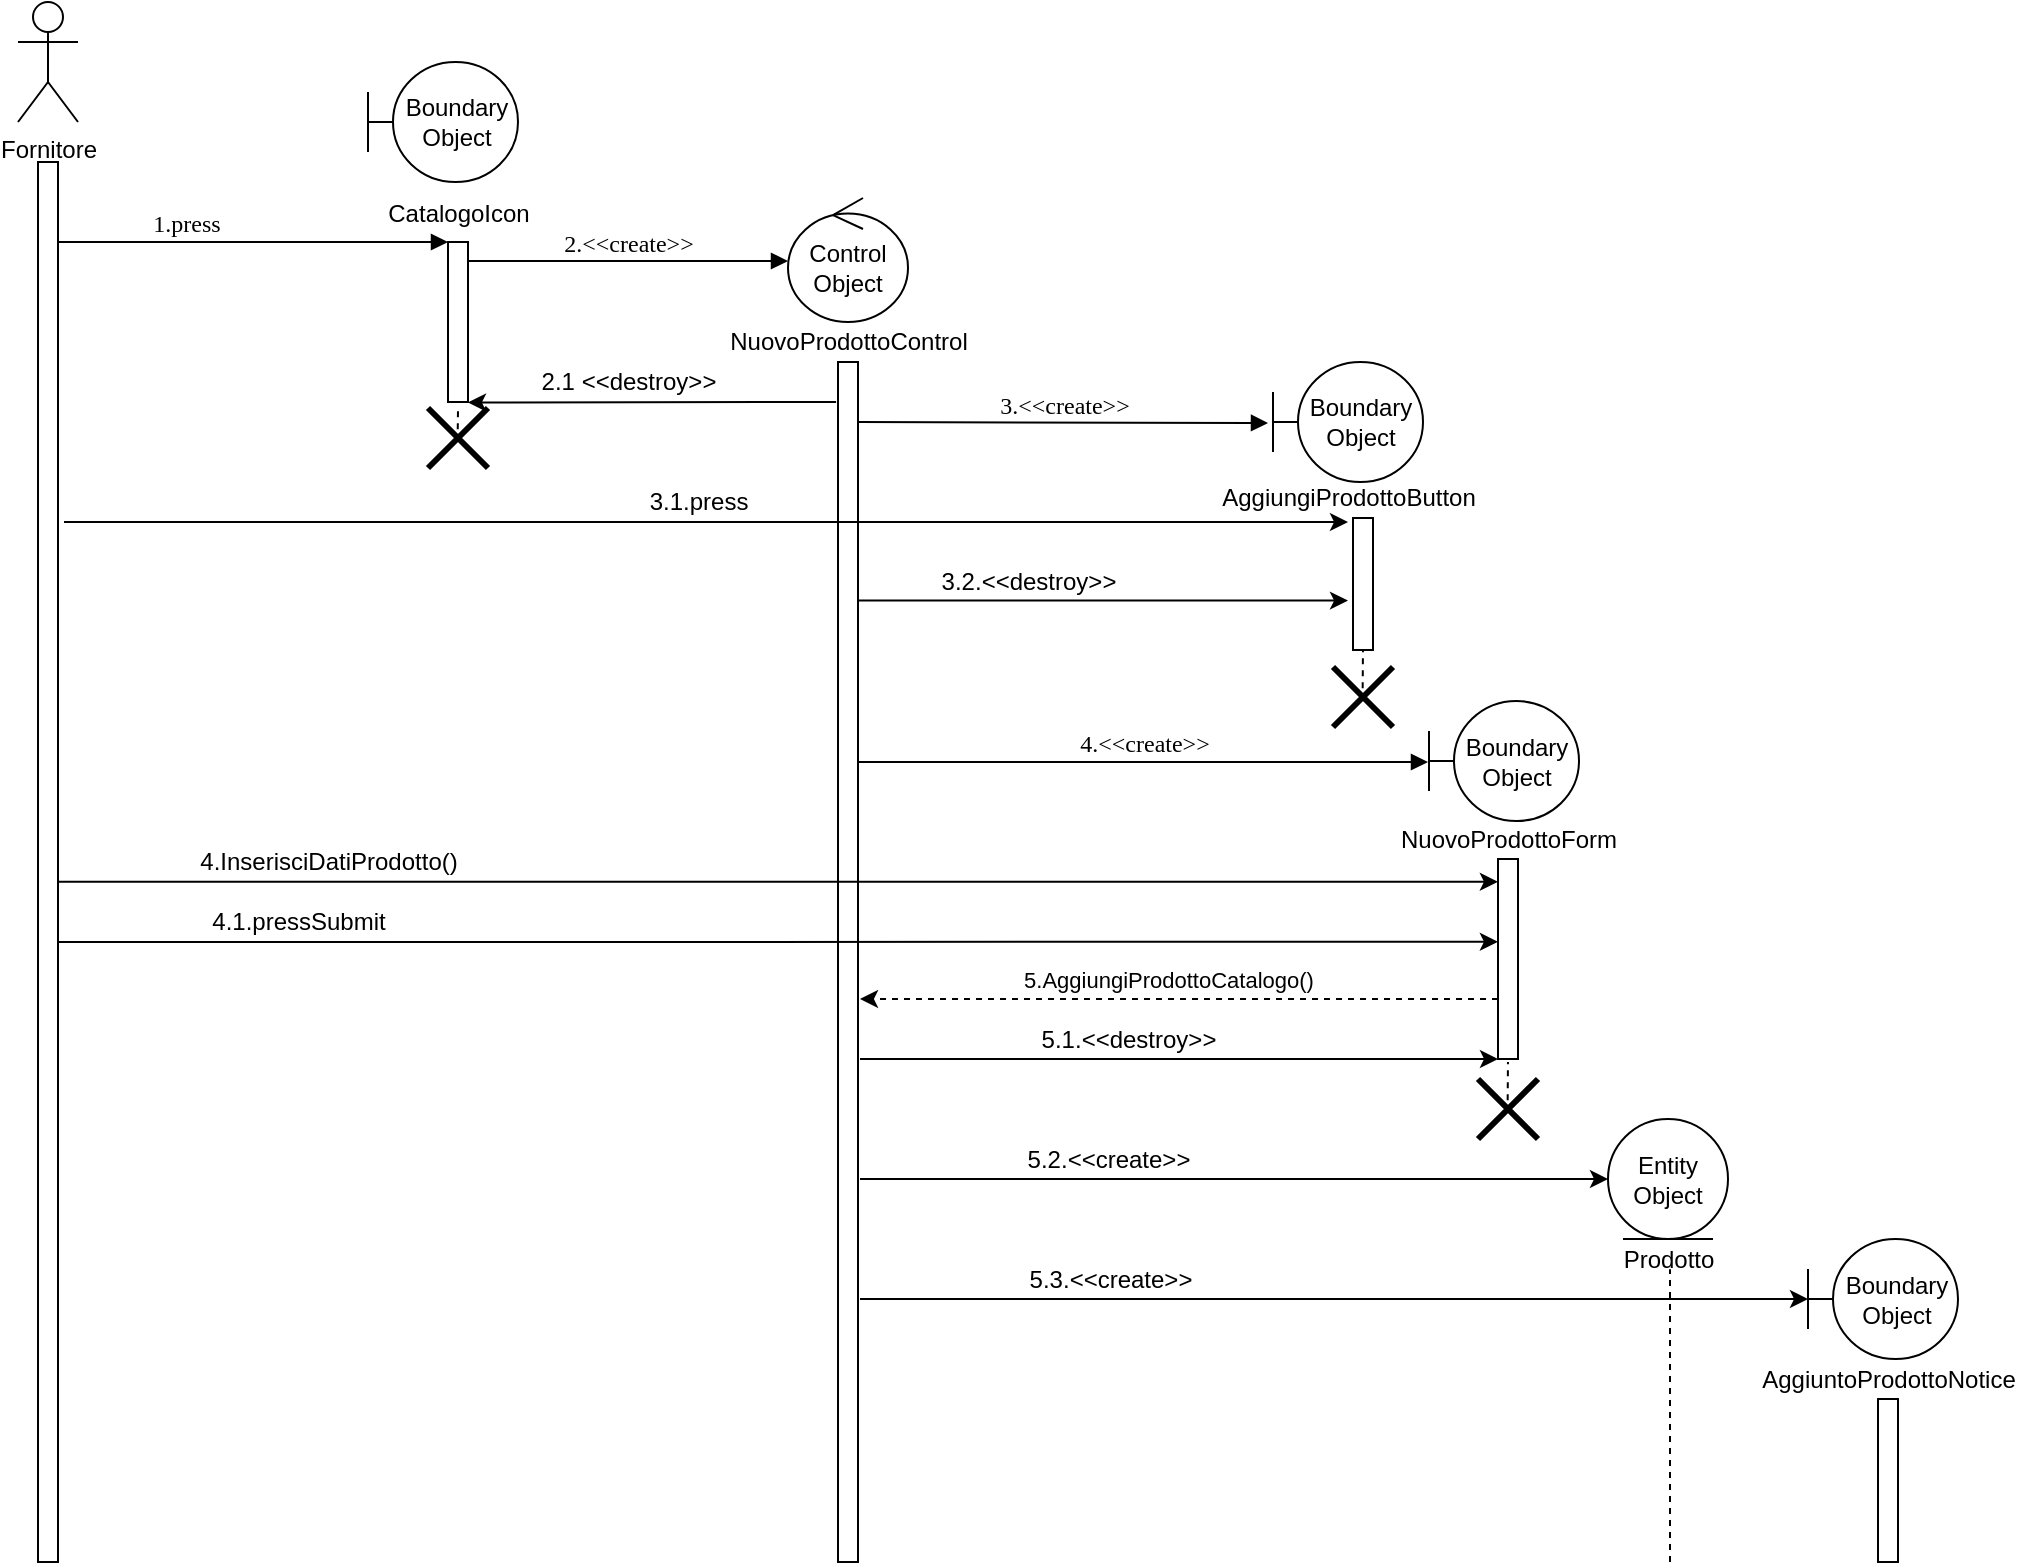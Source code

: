 <mxfile version="13.9.9" type="device"><diagram name="Page-1" id="13e1069c-82ec-6db2-03f1-153e76fe0fe0"><mxGraphModel dx="1707" dy="987" grid="1" gridSize="10" guides="1" tooltips="1" connect="1" arrows="1" fold="1" page="1" pageScale="1" pageWidth="1100" pageHeight="850" background="#ffffff" math="0" shadow="0"><root><mxCell id="0"/><mxCell id="1" parent="0"/><mxCell id="7baba1c4bc27f4b0-11" value="1.press" style="html=1;verticalAlign=bottom;endArrow=block;entryX=0;entryY=0;labelBackgroundColor=none;fontFamily=Verdana;fontSize=12;edgeStyle=elbowEdgeStyle;elbow=vertical;" parent="1" edge="1"><mxGeometry x="-0.345" relative="1" as="geometry"><mxPoint x="85" y="180" as="sourcePoint"/><mxPoint x="280" y="180" as="targetPoint"/><mxPoint as="offset"/></mxGeometry></mxCell><mxCell id="7baba1c4bc27f4b0-14" value="2.&amp;lt;&amp;lt;create&amp;gt;&amp;gt;" style="html=1;verticalAlign=bottom;endArrow=block;labelBackgroundColor=none;fontFamily=Verdana;fontSize=12;edgeStyle=elbowEdgeStyle;elbow=vertical;exitX=0.976;exitY=0.177;exitDx=0;exitDy=0;exitPerimeter=0;entryX=0;entryY=0.54;entryDx=0;entryDy=0;entryPerimeter=0;" parent="1" edge="1"><mxGeometry relative="1" as="geometry"><mxPoint x="289.76" y="189.47" as="sourcePoint"/><mxPoint x="450" y="189.98" as="targetPoint"/></mxGeometry></mxCell><mxCell id="2GDnFUfWNKpUG0hU-QZx-4" value="" style="html=1;points=[];perimeter=orthogonalPerimeter;rounded=0;shadow=0;comic=0;labelBackgroundColor=none;strokeWidth=1;fontFamily=Verdana;fontSize=12;align=center;" parent="1" vertex="1"><mxGeometry x="75" y="140" width="10" height="700" as="geometry"/></mxCell><mxCell id="2GDnFUfWNKpUG0hU-QZx-5" value="Fornitore" style="shape=umlActor;verticalLabelPosition=bottom;verticalAlign=top;html=1;outlineConnect=0;" parent="1" vertex="1"><mxGeometry x="65" y="60" width="30" height="60" as="geometry"/></mxCell><mxCell id="2GDnFUfWNKpUG0hU-QZx-8" value="" style="html=1;points=[];perimeter=orthogonalPerimeter;rounded=0;shadow=0;comic=0;labelBackgroundColor=none;strokeWidth=1;fontFamily=Verdana;fontSize=12;align=center;" parent="1" vertex="1"><mxGeometry x="280" y="180" width="10" height="80" as="geometry"/></mxCell><mxCell id="2GDnFUfWNKpUG0hU-QZx-9" value="Boundary Object" style="shape=umlBoundary;whiteSpace=wrap;html=1;" parent="1" vertex="1"><mxGeometry x="240" y="90" width="75" height="60" as="geometry"/></mxCell><mxCell id="2GDnFUfWNKpUG0hU-QZx-10" value="CatalogoIcon" style="text;html=1;align=center;verticalAlign=middle;resizable=0;points=[];autosize=1;" parent="1" vertex="1"><mxGeometry x="240" y="156" width="90" height="20" as="geometry"/></mxCell><mxCell id="2GDnFUfWNKpUG0hU-QZx-15" value="" style="endArrow=none;dashed=1;html=1;entryX=0.5;entryY=1.018;entryDx=0;entryDy=0;entryPerimeter=0;exitX=0.493;exitY=0.554;exitDx=0;exitDy=0;exitPerimeter=0;" parent="1" source="2GDnFUfWNKpUG0hU-QZx-16" edge="1"><mxGeometry width="50" height="50" relative="1" as="geometry"><mxPoint x="260" y="283" as="sourcePoint"/><mxPoint x="285" y="264.26" as="targetPoint"/></mxGeometry></mxCell><mxCell id="2GDnFUfWNKpUG0hU-QZx-16" value="" style="shape=umlDestroy;whiteSpace=wrap;html=1;strokeWidth=3;" parent="1" vertex="1"><mxGeometry x="270" y="263" width="30" height="30" as="geometry"/></mxCell><mxCell id="2GDnFUfWNKpUG0hU-QZx-17" value="" style="html=1;points=[];perimeter=orthogonalPerimeter;rounded=0;shadow=0;comic=0;labelBackgroundColor=none;strokeWidth=1;fontFamily=Verdana;fontSize=12;align=center;" parent="1" vertex="1"><mxGeometry x="475" y="240" width="10" height="600" as="geometry"/></mxCell><mxCell id="2GDnFUfWNKpUG0hU-QZx-18" value="Control Object" style="ellipse;shape=umlControl;whiteSpace=wrap;html=1;" parent="1" vertex="1"><mxGeometry x="450" y="158" width="60" height="62" as="geometry"/></mxCell><mxCell id="2GDnFUfWNKpUG0hU-QZx-19" value="NuovoProdottoControl" style="text;html=1;align=center;verticalAlign=middle;resizable=0;points=[];autosize=1;" parent="1" vertex="1"><mxGeometry x="415" y="220" width="130" height="20" as="geometry"/></mxCell><mxCell id="2GDnFUfWNKpUG0hU-QZx-20" value="" style="endArrow=classic;html=1;entryX=0.994;entryY=1.002;entryDx=0;entryDy=0;entryPerimeter=0;" parent="1" edge="1"><mxGeometry width="50" height="50" relative="1" as="geometry"><mxPoint x="474.06" y="260" as="sourcePoint"/><mxPoint x="290.0" y="260.22" as="targetPoint"/></mxGeometry></mxCell><mxCell id="2GDnFUfWNKpUG0hU-QZx-25" value="" style="html=1;points=[];perimeter=orthogonalPerimeter;rounded=0;shadow=0;comic=0;labelBackgroundColor=none;strokeWidth=1;fontFamily=Verdana;fontSize=12;align=center;" parent="1" vertex="1"><mxGeometry x="805" y="488.5" width="10" height="100" as="geometry"/></mxCell><mxCell id="2GDnFUfWNKpUG0hU-QZx-27" value="Boundary Object" style="shape=umlBoundary;whiteSpace=wrap;html=1;" parent="1" vertex="1"><mxGeometry x="770.5" y="409.5" width="75" height="60" as="geometry"/></mxCell><mxCell id="2GDnFUfWNKpUG0hU-QZx-28" value="3.&amp;lt;&amp;lt;create&amp;gt;&amp;gt;" style="html=1;verticalAlign=bottom;endArrow=block;labelBackgroundColor=none;fontFamily=Verdana;fontSize=12;edgeStyle=elbowEdgeStyle;elbow=vertical;" parent="1" edge="1"><mxGeometry relative="1" as="geometry"><mxPoint x="485" y="270" as="sourcePoint"/><mxPoint x="690" y="271" as="targetPoint"/></mxGeometry></mxCell><mxCell id="2GDnFUfWNKpUG0hU-QZx-29" value="NuovoProdottoForm" style="text;html=1;align=center;verticalAlign=middle;resizable=0;points=[];autosize=1;" parent="1" vertex="1"><mxGeometry x="750" y="468.5" width="120" height="20" as="geometry"/></mxCell><mxCell id="2GDnFUfWNKpUG0hU-QZx-31" value="4.InserisciDatiProdotto()" style="text;html=1;align=center;verticalAlign=middle;resizable=0;points=[];autosize=1;" parent="1" vertex="1"><mxGeometry x="150" y="479.87" width="140" height="20" as="geometry"/></mxCell><mxCell id="2GDnFUfWNKpUG0hU-QZx-33" value="4.1.pressSubmit" style="text;html=1;align=center;verticalAlign=middle;resizable=0;points=[];autosize=1;" parent="1" vertex="1"><mxGeometry x="155" y="509.87" width="100" height="20" as="geometry"/></mxCell><mxCell id="2GDnFUfWNKpUG0hU-QZx-36" value="" style="endArrow=classic;html=1;" parent="1" edge="1"><mxGeometry width="50" height="50" relative="1" as="geometry"><mxPoint x="486" y="588.5" as="sourcePoint"/><mxPoint x="805" y="588.5" as="targetPoint"/></mxGeometry></mxCell><mxCell id="2GDnFUfWNKpUG0hU-QZx-38" value="" style="endArrow=none;dashed=1;html=1;entryX=0.498;entryY=1.015;entryDx=0;entryDy=0;entryPerimeter=0;exitX=0.493;exitY=0.554;exitDx=0;exitDy=0;exitPerimeter=0;" parent="1" source="2GDnFUfWNKpUG0hU-QZx-39" target="2GDnFUfWNKpUG0hU-QZx-25" edge="1"><mxGeometry width="50" height="50" relative="1" as="geometry"><mxPoint x="785" y="618.5" as="sourcePoint"/><mxPoint x="810" y="599.76" as="targetPoint"/></mxGeometry></mxCell><mxCell id="2GDnFUfWNKpUG0hU-QZx-39" value="" style="shape=umlDestroy;whiteSpace=wrap;html=1;strokeWidth=3;" parent="1" vertex="1"><mxGeometry x="795" y="598.5" width="30" height="30" as="geometry"/></mxCell><mxCell id="2GDnFUfWNKpUG0hU-QZx-41" value="Entity Object" style="ellipse;shape=umlEntity;whiteSpace=wrap;html=1;" parent="1" vertex="1"><mxGeometry x="860" y="618.5" width="60" height="60" as="geometry"/></mxCell><mxCell id="2GDnFUfWNKpUG0hU-QZx-42" value="Prodotto" style="text;html=1;align=center;verticalAlign=middle;resizable=0;points=[];autosize=1;" parent="1" vertex="1"><mxGeometry x="860" y="678.5" width="60" height="20" as="geometry"/></mxCell><mxCell id="2GDnFUfWNKpUG0hU-QZx-43" value="" style="endArrow=classic;html=1;" parent="1" edge="1"><mxGeometry width="50" height="50" relative="1" as="geometry"><mxPoint x="486" y="648.5" as="sourcePoint"/><mxPoint x="860" y="648.5" as="targetPoint"/></mxGeometry></mxCell><mxCell id="2GDnFUfWNKpUG0hU-QZx-44" value="" style="endArrow=none;dashed=1;html=1;" parent="1" edge="1"><mxGeometry width="50" height="50" relative="1" as="geometry"><mxPoint x="891" y="840" as="sourcePoint"/><mxPoint x="891" y="693.57" as="targetPoint"/></mxGeometry></mxCell><mxCell id="2GDnFUfWNKpUG0hU-QZx-45" value="" style="endArrow=classic;html=1;entryX=0;entryY=0.5;entryDx=0;entryDy=0;entryPerimeter=0;" parent="1" target="2GDnFUfWNKpUG0hU-QZx-46" edge="1"><mxGeometry width="50" height="50" relative="1" as="geometry"><mxPoint x="486" y="708.5" as="sourcePoint"/><mxPoint x="860" y="708.5" as="targetPoint"/></mxGeometry></mxCell><mxCell id="2GDnFUfWNKpUG0hU-QZx-46" value="Boundary Object" style="shape=umlBoundary;whiteSpace=wrap;html=1;" parent="1" vertex="1"><mxGeometry x="960" y="678.5" width="75" height="60" as="geometry"/></mxCell><mxCell id="2GDnFUfWNKpUG0hU-QZx-47" value="AggiuntoProdottoNotice" style="text;html=1;align=center;verticalAlign=middle;resizable=0;points=[];autosize=1;" parent="1" vertex="1"><mxGeometry x="930" y="738.5" width="140" height="20" as="geometry"/></mxCell><mxCell id="2GDnFUfWNKpUG0hU-QZx-48" value="" style="html=1;points=[];perimeter=orthogonalPerimeter;rounded=0;shadow=0;comic=0;labelBackgroundColor=none;strokeWidth=1;fontFamily=Verdana;fontSize=12;align=center;" parent="1" vertex="1"><mxGeometry x="995" y="758.5" width="10" height="81.5" as="geometry"/></mxCell><mxCell id="2GDnFUfWNKpUG0hU-QZx-59" value="" style="endArrow=classic;html=1;dashed=1;" parent="1" edge="1"><mxGeometry width="50" height="50" relative="1" as="geometry"><mxPoint x="805" y="558.5" as="sourcePoint"/><mxPoint x="486" y="558.5" as="targetPoint"/></mxGeometry></mxCell><mxCell id="2GDnFUfWNKpUG0hU-QZx-61" value="&lt;span style=&quot;font-size: 11px ; background-color: rgb(255 , 255 , 255)&quot;&gt;5.AggiungiProdottoCatalogo()&lt;/span&gt;" style="text;html=1;align=center;verticalAlign=middle;resizable=0;points=[];autosize=1;" parent="1" vertex="1"><mxGeometry x="560" y="538.5" width="160" height="20" as="geometry"/></mxCell><mxCell id="2GDnFUfWNKpUG0hU-QZx-67" value="5.2.&amp;lt;&amp;lt;create&amp;gt;&amp;gt;" style="text;html=1;align=center;verticalAlign=middle;resizable=0;points=[];autosize=1;" parent="1" vertex="1"><mxGeometry x="560" y="628.5" width="100" height="20" as="geometry"/></mxCell><mxCell id="2GDnFUfWNKpUG0hU-QZx-69" value="Boundary Object" style="shape=umlBoundary;whiteSpace=wrap;html=1;" parent="1" vertex="1"><mxGeometry x="692.5" y="240" width="75" height="60" as="geometry"/></mxCell><mxCell id="2GDnFUfWNKpUG0hU-QZx-70" value="5.3.&amp;lt;&amp;lt;create&amp;gt;&amp;gt;" style="text;html=1;align=center;verticalAlign=middle;resizable=0;points=[];autosize=1;" parent="1" vertex="1"><mxGeometry x="561" y="688.5" width="100" height="20" as="geometry"/></mxCell><mxCell id="2GDnFUfWNKpUG0hU-QZx-73" value="AggiungiProdottoButton" style="text;html=1;align=center;verticalAlign=middle;resizable=0;points=[];autosize=1;" parent="1" vertex="1"><mxGeometry x="660" y="298" width="140" height="20" as="geometry"/></mxCell><mxCell id="2GDnFUfWNKpUG0hU-QZx-74" value="" style="html=1;points=[];perimeter=orthogonalPerimeter;rounded=0;shadow=0;comic=0;labelBackgroundColor=none;strokeWidth=1;fontFamily=Verdana;fontSize=12;align=center;" parent="1" vertex="1"><mxGeometry x="732.5" y="318" width="10" height="66" as="geometry"/></mxCell><mxCell id="2GDnFUfWNKpUG0hU-QZx-75" value="" style="endArrow=none;dashed=1;html=1;entryX=0.498;entryY=1.015;entryDx=0;entryDy=0;entryPerimeter=0;exitX=0.493;exitY=0.554;exitDx=0;exitDy=0;exitPerimeter=0;" parent="1" source="2GDnFUfWNKpUG0hU-QZx-76" edge="1"><mxGeometry width="50" height="50" relative="1" as="geometry"><mxPoint x="712.5" y="412.5" as="sourcePoint"/><mxPoint x="737.48" y="384" as="targetPoint"/></mxGeometry></mxCell><mxCell id="2GDnFUfWNKpUG0hU-QZx-76" value="" style="shape=umlDestroy;whiteSpace=wrap;html=1;strokeWidth=3;" parent="1" vertex="1"><mxGeometry x="722.5" y="392.5" width="30" height="30" as="geometry"/></mxCell><mxCell id="2GDnFUfWNKpUG0hU-QZx-77" value="" style="endArrow=classic;html=1;" parent="1" edge="1"><mxGeometry width="50" height="50" relative="1" as="geometry"><mxPoint x="485" y="359.31" as="sourcePoint"/><mxPoint x="730" y="359.31" as="targetPoint"/></mxGeometry></mxCell><mxCell id="2GDnFUfWNKpUG0hU-QZx-32" value="" style="endArrow=classic;html=1;entryX=-0.005;entryY=0.414;entryDx=0;entryDy=0;entryPerimeter=0;" parent="1" target="2GDnFUfWNKpUG0hU-QZx-25" edge="1"><mxGeometry width="50" height="50" relative="1" as="geometry"><mxPoint x="85" y="530" as="sourcePoint"/><mxPoint x="800" y="530" as="targetPoint"/></mxGeometry></mxCell><mxCell id="2GDnFUfWNKpUG0hU-QZx-30" value="" style="endArrow=classic;html=1;entryX=-0.005;entryY=0.114;entryDx=0;entryDy=0;entryPerimeter=0;" parent="1" target="2GDnFUfWNKpUG0hU-QZx-25" edge="1"><mxGeometry width="50" height="50" relative="1" as="geometry"><mxPoint x="85" y="499.87" as="sourcePoint"/><mxPoint x="795" y="499.87" as="targetPoint"/></mxGeometry></mxCell><mxCell id="2GDnFUfWNKpUG0hU-QZx-80" value="4.&amp;lt;&amp;lt;create&amp;gt;&amp;gt;" style="html=1;verticalAlign=bottom;endArrow=block;labelBackgroundColor=none;fontFamily=Verdana;fontSize=12;edgeStyle=elbowEdgeStyle;elbow=vertical;" parent="1" edge="1"><mxGeometry relative="1" as="geometry"><mxPoint x="485" y="440" as="sourcePoint"/><mxPoint x="770" y="440" as="targetPoint"/></mxGeometry></mxCell><mxCell id="49y0ZkpggHMBo1HuCsmG-1" value="2.1 &amp;lt;&amp;lt;destroy&amp;gt;&amp;gt;" style="text;html=1;align=center;verticalAlign=middle;resizable=0;points=[];autosize=1;" vertex="1" parent="1"><mxGeometry x="320" y="240" width="100" height="20" as="geometry"/></mxCell><mxCell id="49y0ZkpggHMBo1HuCsmG-4" value="" style="endArrow=classic;html=1;" edge="1" parent="1"><mxGeometry width="50" height="50" relative="1" as="geometry"><mxPoint x="88" y="320" as="sourcePoint"/><mxPoint x="730" y="320" as="targetPoint"/></mxGeometry></mxCell><mxCell id="49y0ZkpggHMBo1HuCsmG-5" value="3.1.press" style="text;html=1;align=center;verticalAlign=middle;resizable=0;points=[];autosize=1;" vertex="1" parent="1"><mxGeometry x="370" y="300" width="70" height="20" as="geometry"/></mxCell><mxCell id="49y0ZkpggHMBo1HuCsmG-6" value="3.2.&amp;lt;&amp;lt;destroy&amp;gt;&amp;gt;" style="text;html=1;align=center;verticalAlign=middle;resizable=0;points=[];autosize=1;" vertex="1" parent="1"><mxGeometry x="520" y="340" width="100" height="20" as="geometry"/></mxCell><mxCell id="49y0ZkpggHMBo1HuCsmG-7" value="5.1.&amp;lt;&amp;lt;destroy&amp;gt;&amp;gt;" style="text;html=1;align=center;verticalAlign=middle;resizable=0;points=[];autosize=1;" vertex="1" parent="1"><mxGeometry x="570" y="568.5" width="100" height="20" as="geometry"/></mxCell></root></mxGraphModel></diagram></mxfile>